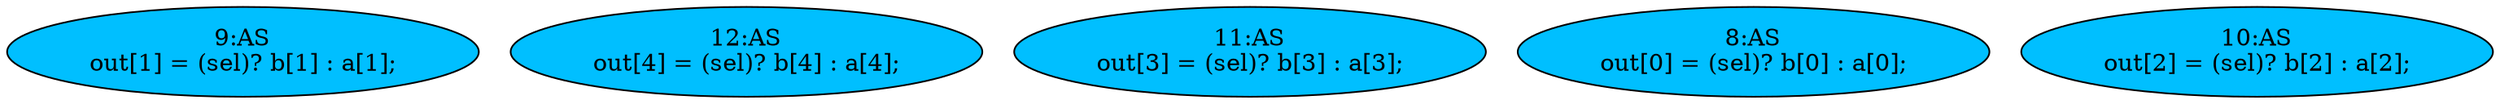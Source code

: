 strict digraph "compose( ,  )" {
	node [label="\N"];
	"9:AS"	[ast="<pyverilog.vparser.ast.Assign object at 0x7fe5e3fe3890>",
		def_var="['out']",
		fillcolor=deepskyblue,
		label="9:AS
out[1] = (sel)? b[1] : a[1];",
		statements="[]",
		style=filled,
		typ=Assign,
		use_var="['sel', 'b', 'a']"];
	"12:AS"	[ast="<pyverilog.vparser.ast.Assign object at 0x7fe5e42a0f90>",
		def_var="['out']",
		fillcolor=deepskyblue,
		label="12:AS
out[4] = (sel)? b[4] : a[4];",
		statements="[]",
		style=filled,
		typ=Assign,
		use_var="['sel', 'b', 'a']"];
	"11:AS"	[ast="<pyverilog.vparser.ast.Assign object at 0x7fe5e3fe6d10>",
		def_var="['out']",
		fillcolor=deepskyblue,
		label="11:AS
out[3] = (sel)? b[3] : a[3];",
		statements="[]",
		style=filled,
		typ=Assign,
		use_var="['sel', 'b', 'a']"];
	"8:AS"	[ast="<pyverilog.vparser.ast.Assign object at 0x7fe5e3ff7090>",
		def_var="['out']",
		fillcolor=deepskyblue,
		label="8:AS
out[0] = (sel)? b[0] : a[0];",
		statements="[]",
		style=filled,
		typ=Assign,
		use_var="['sel', 'b', 'a']"];
	"10:AS"	[ast="<pyverilog.vparser.ast.Assign object at 0x7fe5e3ffd6d0>",
		def_var="['out']",
		fillcolor=deepskyblue,
		label="10:AS
out[2] = (sel)? b[2] : a[2];",
		statements="[]",
		style=filled,
		typ=Assign,
		use_var="['sel', 'b', 'a']"];
}

